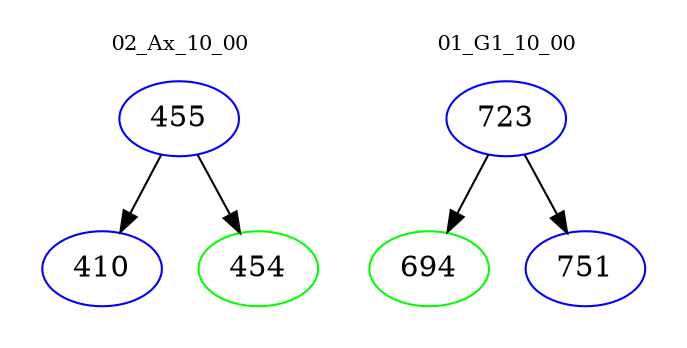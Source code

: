 digraph{
subgraph cluster_0 {
color = white
label = "02_Ax_10_00";
fontsize=10;
T0_455 [label="455", color="blue"]
T0_455 -> T0_410 [color="black"]
T0_410 [label="410", color="blue"]
T0_455 -> T0_454 [color="black"]
T0_454 [label="454", color="green"]
}
subgraph cluster_1 {
color = white
label = "01_G1_10_00";
fontsize=10;
T1_723 [label="723", color="blue"]
T1_723 -> T1_694 [color="black"]
T1_694 [label="694", color="green"]
T1_723 -> T1_751 [color="black"]
T1_751 [label="751", color="blue"]
}
}
